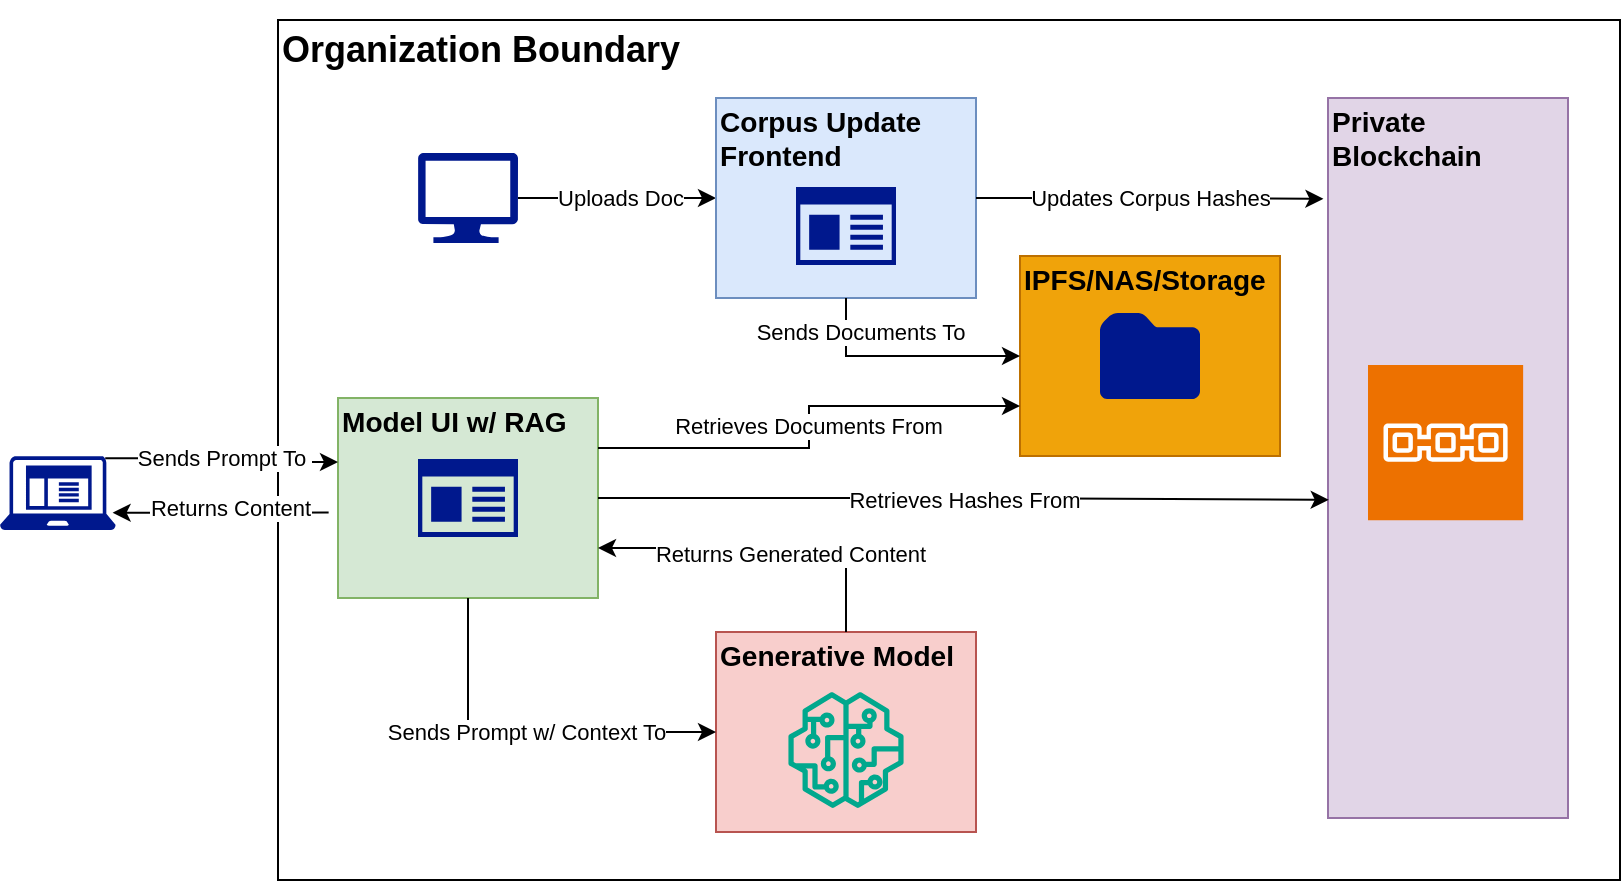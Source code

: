 <mxfile version="24.7.17">
  <diagram name="Page-1" id="RHXMkg8_H6TQGiqPr1Bk">
    <mxGraphModel dx="1402" dy="1892" grid="1" gridSize="10" guides="1" tooltips="1" connect="1" arrows="1" fold="1" page="1" pageScale="1" pageWidth="850" pageHeight="1100" math="0" shadow="0">
      <root>
        <mxCell id="0" />
        <mxCell id="1" parent="0" />
        <mxCell id="zv_h5Y6OcpjjRqXLdyc9-14" value="&lt;h2&gt;Organization Boundary&lt;/h2&gt;" style="rounded=0;whiteSpace=wrap;html=1;align=left;verticalAlign=top;labelPosition=center;verticalLabelPosition=middle;spacing=2;spacingLeft=0;spacingBottom=0;spacingTop=-17;" parent="1" vertex="1">
          <mxGeometry x="159" y="2" width="671" height="430" as="geometry" />
        </mxCell>
        <mxCell id="zv_h5Y6OcpjjRqXLdyc9-54" style="edgeStyle=orthogonalEdgeStyle;rounded=0;orthogonalLoop=1;jettySize=auto;html=1;exitX=1;exitY=0.5;exitDx=0;exitDy=0;exitPerimeter=0;entryX=0;entryY=0.5;entryDx=0;entryDy=0;" parent="1" source="KIqIY7wPr9Du4U6m_4qA-11" target="zv_h5Y6OcpjjRqXLdyc9-15" edge="1">
          <mxGeometry relative="1" as="geometry">
            <mxPoint x="275" y="91" as="sourcePoint" />
          </mxGeometry>
        </mxCell>
        <mxCell id="KIqIY7wPr9Du4U6m_4qA-12" value="Uploads Doc" style="edgeLabel;html=1;align=center;verticalAlign=middle;resizable=0;points=[];" parent="zv_h5Y6OcpjjRqXLdyc9-54" vertex="1" connectable="0">
          <mxGeometry x="0.023" y="-2" relative="1" as="geometry">
            <mxPoint y="-2" as="offset" />
          </mxGeometry>
        </mxCell>
        <mxCell id="zv_h5Y6OcpjjRqXLdyc9-16" value="" style="group;textShadow=1;" parent="1" vertex="1" connectable="0">
          <mxGeometry x="378" y="41" width="130" height="131" as="geometry" />
        </mxCell>
        <mxCell id="zv_h5Y6OcpjjRqXLdyc9-15" value="&lt;h3&gt;Corpus Update Frontend&lt;/h3&gt;" style="rounded=0;whiteSpace=wrap;html=1;align=left;verticalAlign=top;labelPosition=center;verticalLabelPosition=middle;spacing=2;spacingLeft=0;spacingBottom=0;spacingTop=-17;fillColor=#dae8fc;strokeColor=#6c8ebf;" parent="zv_h5Y6OcpjjRqXLdyc9-16" vertex="1">
          <mxGeometry width="130" height="100" as="geometry" />
        </mxCell>
        <mxCell id="zv_h5Y6OcpjjRqXLdyc9-10" value="" style="sketch=0;aspect=fixed;pointerEvents=1;shadow=0;dashed=0;html=1;strokeColor=none;labelPosition=center;verticalLabelPosition=bottom;verticalAlign=top;align=center;fillColor=#00188D;shape=mxgraph.mscae.enterprise.app_generic" parent="zv_h5Y6OcpjjRqXLdyc9-16" vertex="1">
          <mxGeometry x="40" y="44.5" width="50" height="39" as="geometry" />
        </mxCell>
        <mxCell id="zv_h5Y6OcpjjRqXLdyc9-17" value="" style="group;textShadow=1;" parent="1" vertex="1" connectable="0">
          <mxGeometry x="189" y="191" width="130" height="100" as="geometry" />
        </mxCell>
        <mxCell id="zv_h5Y6OcpjjRqXLdyc9-18" value="&lt;h3&gt;Model UI w/ RAG&lt;/h3&gt;" style="rounded=0;whiteSpace=wrap;html=1;align=left;verticalAlign=top;labelPosition=center;verticalLabelPosition=middle;spacing=2;spacingLeft=0;spacingBottom=0;spacingTop=-17;fillColor=#d5e8d4;strokeColor=#82b366;" parent="zv_h5Y6OcpjjRqXLdyc9-17" vertex="1">
          <mxGeometry width="130" height="100" as="geometry" />
        </mxCell>
        <mxCell id="zv_h5Y6OcpjjRqXLdyc9-19" value="" style="sketch=0;aspect=fixed;pointerEvents=1;shadow=0;dashed=0;html=1;strokeColor=none;labelPosition=center;verticalLabelPosition=bottom;verticalAlign=top;align=center;fillColor=#00188D;shape=mxgraph.mscae.enterprise.app_generic" parent="zv_h5Y6OcpjjRqXLdyc9-17" vertex="1">
          <mxGeometry x="40" y="30.5" width="50" height="39" as="geometry" />
        </mxCell>
        <mxCell id="zv_h5Y6OcpjjRqXLdyc9-26" value="" style="group;textShadow=1;" parent="1" vertex="1" connectable="0">
          <mxGeometry x="684" y="41" width="120" height="360" as="geometry" />
        </mxCell>
        <mxCell id="zv_h5Y6OcpjjRqXLdyc9-25" value="&lt;h3&gt;Private Blockchain&lt;/h3&gt;" style="rounded=0;whiteSpace=wrap;html=1;fillColor=#e1d5e7;strokeColor=#9673a6;verticalAlign=top;align=left;spacingTop=-17;" parent="zv_h5Y6OcpjjRqXLdyc9-26" vertex="1">
          <mxGeometry width="120" height="360.0" as="geometry" />
        </mxCell>
        <mxCell id="KIqIY7wPr9Du4U6m_4qA-6" value="" style="sketch=0;points=[[0,0,0],[0.25,0,0],[0.5,0,0],[0.75,0,0],[1,0,0],[0,1,0],[0.25,1,0],[0.5,1,0],[0.75,1,0],[1,1,0],[0,0.25,0],[0,0.5,0],[0,0.75,0],[1,0.25,0],[1,0.5,0],[1,0.75,0]];outlineConnect=0;fontColor=#232F3E;fillColor=#ED7100;strokeColor=#ffffff;dashed=0;verticalLabelPosition=bottom;verticalAlign=top;align=center;html=1;fontSize=12;fontStyle=0;aspect=fixed;shape=mxgraph.aws4.resourceIcon;resIcon=mxgraph.aws4.blockchain;" parent="zv_h5Y6OcpjjRqXLdyc9-26" vertex="1">
          <mxGeometry x="20" y="133.51" width="77.569" height="77.569" as="geometry" />
        </mxCell>
        <mxCell id="zv_h5Y6OcpjjRqXLdyc9-48" value="Updates Corpus Hashes" style="edgeStyle=orthogonalEdgeStyle;rounded=0;orthogonalLoop=1;jettySize=auto;html=1;exitX=1;exitY=0.5;exitDx=0;exitDy=0;entryX=-0.019;entryY=0.14;entryDx=0;entryDy=0;entryPerimeter=0;" parent="1" source="zv_h5Y6OcpjjRqXLdyc9-15" target="zv_h5Y6OcpjjRqXLdyc9-25" edge="1">
          <mxGeometry relative="1" as="geometry" />
        </mxCell>
        <mxCell id="KIqIY7wPr9Du4U6m_4qA-10" value="Sends Prompt To&amp;nbsp;" style="edgeStyle=orthogonalEdgeStyle;rounded=0;orthogonalLoop=1;jettySize=auto;html=1;exitX=0.91;exitY=0.03;exitDx=0;exitDy=0;exitPerimeter=0;entryX=0;entryY=0.32;entryDx=0;entryDy=0;entryPerimeter=0;" parent="1" source="KIqIY7wPr9Du4U6m_4qA-2" target="zv_h5Y6OcpjjRqXLdyc9-18" edge="1">
          <mxGeometry relative="1" as="geometry">
            <mxPoint x="76" y="241" as="sourcePoint" />
          </mxGeometry>
        </mxCell>
        <mxCell id="KIqIY7wPr9Du4U6m_4qA-2" value="" style="sketch=0;aspect=fixed;pointerEvents=1;shadow=0;dashed=0;html=1;strokeColor=none;labelPosition=center;verticalLabelPosition=bottom;verticalAlign=top;align=center;fillColor=#00188D;shape=mxgraph.mscae.enterprise.client_application" parent="1" vertex="1">
          <mxGeometry x="20" y="220" width="57.81" height="37" as="geometry" />
        </mxCell>
        <mxCell id="KIqIY7wPr9Du4U6m_4qA-8" value="Retrieves Hashes From" style="edgeStyle=orthogonalEdgeStyle;rounded=0;orthogonalLoop=1;jettySize=auto;html=1;exitX=1;exitY=0.5;exitDx=0;exitDy=0;entryX=0.003;entryY=0.558;entryDx=0;entryDy=0;entryPerimeter=0;" parent="1" source="zv_h5Y6OcpjjRqXLdyc9-18" target="zv_h5Y6OcpjjRqXLdyc9-25" edge="1">
          <mxGeometry relative="1" as="geometry" />
        </mxCell>
        <mxCell id="KIqIY7wPr9Du4U6m_4qA-3" value="" style="group;textShadow=1;" parent="1" vertex="1" connectable="0">
          <mxGeometry x="378" y="308" width="130" height="100" as="geometry" />
        </mxCell>
        <mxCell id="KIqIY7wPr9Du4U6m_4qA-4" value="&lt;h3&gt;Generative Model&lt;/h3&gt;" style="rounded=0;whiteSpace=wrap;html=1;align=left;verticalAlign=top;labelPosition=center;verticalLabelPosition=middle;spacing=2;spacingLeft=0;spacingBottom=0;spacingTop=-17;fillColor=#f8cecc;strokeColor=#b85450;" parent="KIqIY7wPr9Du4U6m_4qA-3" vertex="1">
          <mxGeometry width="130" height="100" as="geometry" />
        </mxCell>
        <mxCell id="KIqIY7wPr9Du4U6m_4qA-7" value="" style="sketch=0;outlineConnect=0;fontColor=#232F3E;gradientColor=none;fillColor=#01A88D;strokeColor=none;dashed=0;verticalLabelPosition=bottom;verticalAlign=top;align=center;html=1;fontSize=12;fontStyle=0;aspect=fixed;pointerEvents=1;shape=mxgraph.aws4.sagemaker_model;" parent="KIqIY7wPr9Du4U6m_4qA-3" vertex="1">
          <mxGeometry x="36" y="30" width="58" height="58" as="geometry" />
        </mxCell>
        <mxCell id="KIqIY7wPr9Du4U6m_4qA-9" value="Sends Prompt w/ Context To" style="edgeStyle=orthogonalEdgeStyle;rounded=0;orthogonalLoop=1;jettySize=auto;html=1;exitX=0.5;exitY=1;exitDx=0;exitDy=0;entryX=0;entryY=0.5;entryDx=0;entryDy=0;" parent="1" source="zv_h5Y6OcpjjRqXLdyc9-18" target="KIqIY7wPr9Du4U6m_4qA-4" edge="1">
          <mxGeometry relative="1" as="geometry" />
        </mxCell>
        <mxCell id="KIqIY7wPr9Du4U6m_4qA-11" value="" style="sketch=0;aspect=fixed;pointerEvents=1;shadow=0;dashed=0;html=1;strokeColor=none;labelPosition=center;verticalLabelPosition=bottom;verticalAlign=top;align=center;fillColor=#00188D;shape=mxgraph.azure.computer" parent="1" vertex="1">
          <mxGeometry x="229" y="68.5" width="50" height="45" as="geometry" />
        </mxCell>
        <mxCell id="KIqIY7wPr9Du4U6m_4qA-14" style="edgeStyle=orthogonalEdgeStyle;rounded=0;orthogonalLoop=1;jettySize=auto;html=1;exitX=0.5;exitY=0;exitDx=0;exitDy=0;entryX=1;entryY=0.75;entryDx=0;entryDy=0;" parent="1" source="KIqIY7wPr9Du4U6m_4qA-4" target="zv_h5Y6OcpjjRqXLdyc9-18" edge="1">
          <mxGeometry relative="1" as="geometry" />
        </mxCell>
        <mxCell id="KIqIY7wPr9Du4U6m_4qA-15" value="Returns Generated Content" style="edgeLabel;html=1;align=center;verticalAlign=middle;resizable=0;points=[];" parent="KIqIY7wPr9Du4U6m_4qA-14" vertex="1" connectable="0">
          <mxGeometry x="-0.149" y="3" relative="1" as="geometry">
            <mxPoint as="offset" />
          </mxGeometry>
        </mxCell>
        <mxCell id="KIqIY7wPr9Du4U6m_4qA-16" style="edgeStyle=orthogonalEdgeStyle;rounded=0;orthogonalLoop=1;jettySize=auto;html=1;exitX=-0.036;exitY=0.573;exitDx=0;exitDy=0;entryX=0.974;entryY=0.766;entryDx=0;entryDy=0;entryPerimeter=0;exitPerimeter=0;" parent="1" source="zv_h5Y6OcpjjRqXLdyc9-18" target="KIqIY7wPr9Du4U6m_4qA-2" edge="1">
          <mxGeometry relative="1" as="geometry" />
        </mxCell>
        <mxCell id="KIqIY7wPr9Du4U6m_4qA-17" value="Returns Content" style="edgeLabel;html=1;align=center;verticalAlign=middle;resizable=0;points=[];" parent="KIqIY7wPr9Du4U6m_4qA-16" vertex="1" connectable="0">
          <mxGeometry x="0.092" y="-1" relative="1" as="geometry">
            <mxPoint x="9" y="-2" as="offset" />
          </mxGeometry>
        </mxCell>
        <mxCell id="NhPJrImvAfAiNebkVTDv-2" value="&lt;h3&gt;IPFS/NAS/Storage&lt;/h3&gt;" style="rounded=0;whiteSpace=wrap;html=1;align=left;verticalAlign=top;labelPosition=center;verticalLabelPosition=middle;spacing=2;spacingLeft=0;spacingBottom=0;spacingTop=-17;fillColor=#f0a30a;strokeColor=#BD7000;fontColor=#000000;" vertex="1" parent="1">
          <mxGeometry x="530" y="120" width="130" height="100" as="geometry" />
        </mxCell>
        <mxCell id="NhPJrImvAfAiNebkVTDv-3" value="" style="sketch=0;aspect=fixed;pointerEvents=1;shadow=0;dashed=0;html=1;strokeColor=none;labelPosition=center;verticalLabelPosition=bottom;verticalAlign=top;align=center;fillColor=#00188D;shape=mxgraph.mscae.enterprise.folder" vertex="1" parent="1">
          <mxGeometry x="570" y="148.5" width="50" height="43" as="geometry" />
        </mxCell>
        <mxCell id="NhPJrImvAfAiNebkVTDv-4" style="edgeStyle=orthogonalEdgeStyle;rounded=0;orthogonalLoop=1;jettySize=auto;html=1;exitX=0.5;exitY=1;exitDx=0;exitDy=0;entryX=0;entryY=0.5;entryDx=0;entryDy=0;" edge="1" parent="1" source="zv_h5Y6OcpjjRqXLdyc9-15" target="NhPJrImvAfAiNebkVTDv-2">
          <mxGeometry relative="1" as="geometry" />
        </mxCell>
        <mxCell id="NhPJrImvAfAiNebkVTDv-5" value="Sends Documents To" style="edgeLabel;html=1;align=center;verticalAlign=middle;resizable=0;points=[];" vertex="1" connectable="0" parent="NhPJrImvAfAiNebkVTDv-4">
          <mxGeometry x="-0.159" y="-1" relative="1" as="geometry">
            <mxPoint x="-13" y="-13" as="offset" />
          </mxGeometry>
        </mxCell>
        <mxCell id="NhPJrImvAfAiNebkVTDv-6" style="edgeStyle=orthogonalEdgeStyle;rounded=0;orthogonalLoop=1;jettySize=auto;html=1;exitX=1;exitY=0.25;exitDx=0;exitDy=0;entryX=0;entryY=0.75;entryDx=0;entryDy=0;" edge="1" parent="1" source="zv_h5Y6OcpjjRqXLdyc9-18" target="NhPJrImvAfAiNebkVTDv-2">
          <mxGeometry relative="1" as="geometry" />
        </mxCell>
        <mxCell id="NhPJrImvAfAiNebkVTDv-7" value="Retrieves Documents From" style="edgeLabel;html=1;align=center;verticalAlign=middle;resizable=0;points=[];" vertex="1" connectable="0" parent="NhPJrImvAfAiNebkVTDv-6">
          <mxGeometry x="-0.61" relative="1" as="geometry">
            <mxPoint x="60" y="-11" as="offset" />
          </mxGeometry>
        </mxCell>
      </root>
    </mxGraphModel>
  </diagram>
</mxfile>
